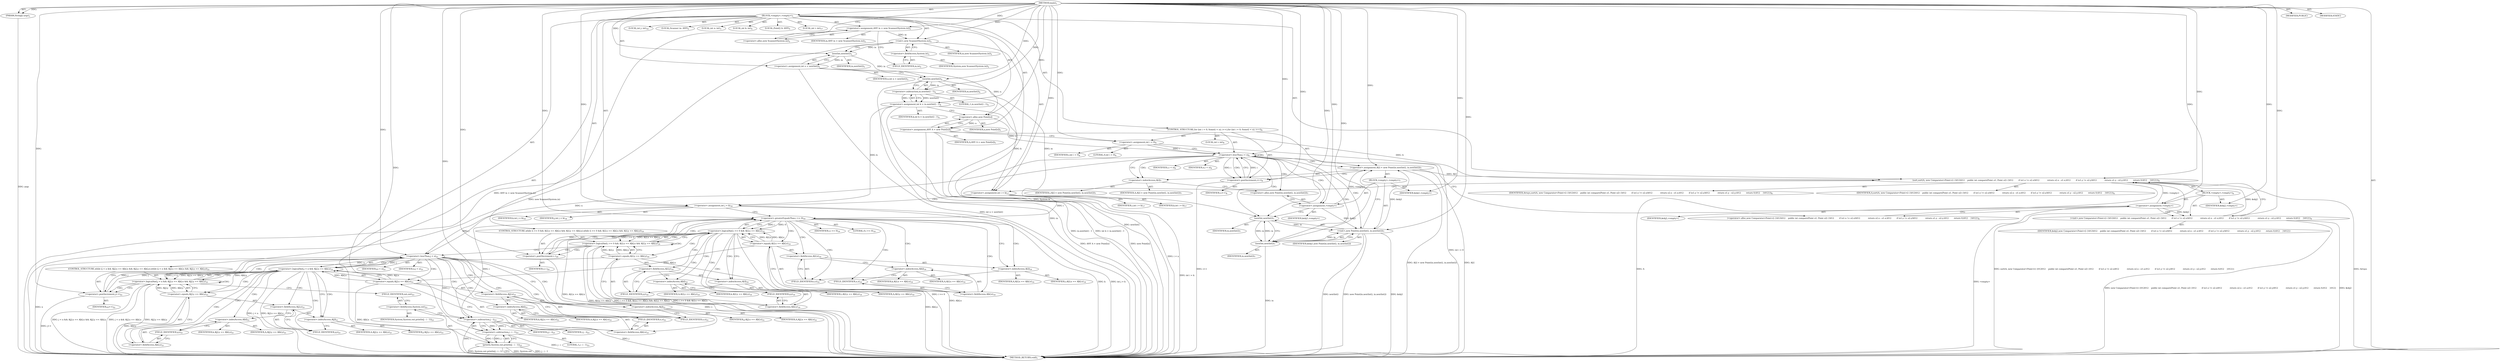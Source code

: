 digraph "main" {  
"19" [label = <(METHOD,main)<SUB>1</SUB>> ]
"20" [label = <(PARAM,String[] args)<SUB>1</SUB>> ]
"21" [label = <(BLOCK,&lt;empty&gt;,&lt;empty&gt;)<SUB>1</SUB>> ]
"4" [label = <(LOCAL,Scanner in: ANY)<SUB>2</SUB>> ]
"22" [label = <(&lt;operator&gt;.assignment,ANY in = new Scanner(System.in))<SUB>2</SUB>> ]
"23" [label = <(IDENTIFIER,in,ANY in = new Scanner(System.in))<SUB>2</SUB>> ]
"24" [label = <(&lt;operator&gt;.alloc,new Scanner(System.in))<SUB>2</SUB>> ]
"25" [label = <(&lt;init&gt;,new Scanner(System.in))<SUB>2</SUB>> ]
"3" [label = <(IDENTIFIER,in,new Scanner(System.in))<SUB>2</SUB>> ]
"26" [label = <(&lt;operator&gt;.fieldAccess,System.in)<SUB>2</SUB>> ]
"27" [label = <(IDENTIFIER,System,new Scanner(System.in))<SUB>2</SUB>> ]
"28" [label = <(FIELD_IDENTIFIER,in,in)<SUB>2</SUB>> ]
"29" [label = <(LOCAL,int n: int)<SUB>3</SUB>> ]
"30" [label = <(&lt;operator&gt;.assignment,int n = nextInt())<SUB>3</SUB>> ]
"31" [label = <(IDENTIFIER,n,int n = nextInt())<SUB>3</SUB>> ]
"32" [label = <(nextInt,nextInt())<SUB>3</SUB>> ]
"33" [label = <(IDENTIFIER,in,nextInt())<SUB>3</SUB>> ]
"34" [label = <(LOCAL,int k: int)<SUB>4</SUB>> ]
"35" [label = <(&lt;operator&gt;.assignment,int k = in.nextInt() - 1)<SUB>4</SUB>> ]
"36" [label = <(IDENTIFIER,k,int k = in.nextInt() - 1)<SUB>4</SUB>> ]
"37" [label = <(&lt;operator&gt;.subtraction,in.nextInt() - 1)<SUB>4</SUB>> ]
"38" [label = <(nextInt,nextInt())<SUB>4</SUB>> ]
"39" [label = <(IDENTIFIER,in,nextInt())<SUB>4</SUB>> ]
"40" [label = <(LITERAL,1,in.nextInt() - 1)<SUB>4</SUB>> ]
"41" [label = <(LOCAL,Point[] A: ANY)<SUB>5</SUB>> ]
"42" [label = <(&lt;operator&gt;.assignment,ANY A = new Point[n])<SUB>5</SUB>> ]
"43" [label = <(IDENTIFIER,A,ANY A = new Point[n])<SUB>5</SUB>> ]
"44" [label = <(&lt;operator&gt;.alloc,new Point[n])> ]
"45" [label = <(IDENTIFIER,n,new Point[n])<SUB>5</SUB>> ]
"46" [label = <(CONTROL_STRUCTURE,for (int i = 0; Some(i &lt; n); i++),for (int i = 0; Some(i &lt; n); i++))<SUB>6</SUB>> ]
"47" [label = <(LOCAL,int i: int)<SUB>6</SUB>> ]
"48" [label = <(&lt;operator&gt;.assignment,int i = 0)<SUB>6</SUB>> ]
"49" [label = <(IDENTIFIER,i,int i = 0)<SUB>6</SUB>> ]
"50" [label = <(LITERAL,0,int i = 0)<SUB>6</SUB>> ]
"51" [label = <(&lt;operator&gt;.lessThan,i &lt; n)<SUB>6</SUB>> ]
"52" [label = <(IDENTIFIER,i,i &lt; n)<SUB>6</SUB>> ]
"53" [label = <(IDENTIFIER,n,i &lt; n)<SUB>6</SUB>> ]
"54" [label = <(&lt;operator&gt;.postIncrement,i++)<SUB>6</SUB>> ]
"55" [label = <(IDENTIFIER,i,i++)<SUB>6</SUB>> ]
"56" [label = <(&lt;operator&gt;.assignment,A[i] = new Point(in.nextInt(), in.nextInt()))<SUB>7</SUB>> ]
"57" [label = <(&lt;operator&gt;.indexAccess,A[i])<SUB>7</SUB>> ]
"58" [label = <(IDENTIFIER,A,A[i] = new Point(in.nextInt(), in.nextInt()))<SUB>7</SUB>> ]
"59" [label = <(IDENTIFIER,i,A[i] = new Point(in.nextInt(), in.nextInt()))<SUB>7</SUB>> ]
"60" [label = <(BLOCK,&lt;empty&gt;,&lt;empty&gt;)<SUB>7</SUB>> ]
"61" [label = <(&lt;operator&gt;.assignment,&lt;empty&gt;)> ]
"62" [label = <(IDENTIFIER,$obj1,&lt;empty&gt;)> ]
"63" [label = <(&lt;operator&gt;.alloc,new Point(in.nextInt(), in.nextInt()))<SUB>7</SUB>> ]
"64" [label = <(&lt;init&gt;,new Point(in.nextInt(), in.nextInt()))<SUB>7</SUB>> ]
"65" [label = <(IDENTIFIER,$obj1,new Point(in.nextInt(), in.nextInt()))> ]
"66" [label = <(nextInt,nextInt())<SUB>7</SUB>> ]
"67" [label = <(IDENTIFIER,in,nextInt())<SUB>7</SUB>> ]
"68" [label = <(nextInt,nextInt())<SUB>7</SUB>> ]
"69" [label = <(IDENTIFIER,in,nextInt())<SUB>7</SUB>> ]
"70" [label = <(IDENTIFIER,$obj1,&lt;empty&gt;)> ]
"71" [label = <(sort,sort(A, new Comparator&lt;Point&gt;() {\012\012    public int compare(Point o1, Point o2) {\012        if (o1.x != o2.x)\012            return o2.x - o1.x;\012        if (o1.y != o2.y)\012            return o1.y - o2.y;\012        return 0;\012    }\012}))<SUB>8</SUB>> ]
"72" [label = <(IDENTIFIER,Arrays,sort(A, new Comparator&lt;Point&gt;() {\012\012    public int compare(Point o1, Point o2) {\012        if (o1.x != o2.x)\012            return o2.x - o1.x;\012        if (o1.y != o2.y)\012            return o1.y - o2.y;\012        return 0;\012    }\012}))<SUB>8</SUB>> ]
"73" [label = <(IDENTIFIER,A,sort(A, new Comparator&lt;Point&gt;() {\012\012    public int compare(Point o1, Point o2) {\012        if (o1.x != o2.x)\012            return o2.x - o1.x;\012        if (o1.y != o2.y)\012            return o1.y - o2.y;\012        return 0;\012    }\012}))<SUB>8</SUB>> ]
"74" [label = <(BLOCK,&lt;empty&gt;,&lt;empty&gt;)<SUB>8</SUB>> ]
"75" [label = <(&lt;operator&gt;.assignment,&lt;empty&gt;)> ]
"76" [label = <(IDENTIFIER,$obj2,&lt;empty&gt;)> ]
"77" [label = <(&lt;operator&gt;.alloc,new Comparator&lt;Point&gt;() {\012\012    public int compare(Point o1, Point o2) {\012        if (o1.x != o2.x)\012            return o2.x - o1.x;\012        if (o1.y != o2.y)\012            return o1.y - o2.y;\012        return 0;\012    }\012})<SUB>8</SUB>> ]
"78" [label = <(&lt;init&gt;,new Comparator&lt;Point&gt;() {\012\012    public int compare(Point o1, Point o2) {\012        if (o1.x != o2.x)\012            return o2.x - o1.x;\012        if (o1.y != o2.y)\012            return o1.y - o2.y;\012        return 0;\012    }\012})<SUB>8</SUB>> ]
"79" [label = <(IDENTIFIER,$obj2,new Comparator&lt;Point&gt;() {\012\012    public int compare(Point o1, Point o2) {\012        if (o1.x != o2.x)\012            return o2.x - o1.x;\012        if (o1.y != o2.y)\012            return o1.y - o2.y;\012        return 0;\012    }\012})> ]
"80" [label = <(IDENTIFIER,$obj2,&lt;empty&gt;)> ]
"81" [label = <(LOCAL,int i: int)<SUB>17</SUB>> ]
"82" [label = <(&lt;operator&gt;.assignment,int i = k)<SUB>17</SUB>> ]
"83" [label = <(IDENTIFIER,i,int i = k)<SUB>17</SUB>> ]
"84" [label = <(IDENTIFIER,k,int i = k)<SUB>17</SUB>> ]
"85" [label = <(LOCAL,int j: int)<SUB>18</SUB>> ]
"86" [label = <(&lt;operator&gt;.assignment,int j = k)<SUB>18</SUB>> ]
"87" [label = <(IDENTIFIER,j,int j = k)<SUB>18</SUB>> ]
"88" [label = <(IDENTIFIER,k,int j = k)<SUB>18</SUB>> ]
"89" [label = <(CONTROL_STRUCTURE,while (i &gt;= 0 &amp;&amp; A[i].x == A[k].x &amp;&amp; A[i].y == A[k].y),while (i &gt;= 0 &amp;&amp; A[i].x == A[k].x &amp;&amp; A[i].y == A[k].y))<SUB>19</SUB>> ]
"90" [label = <(&lt;operator&gt;.logicalAnd,i &gt;= 0 &amp;&amp; A[i].x == A[k].x &amp;&amp; A[i].y == A[k].y)<SUB>19</SUB>> ]
"91" [label = <(&lt;operator&gt;.logicalAnd,i &gt;= 0 &amp;&amp; A[i].x == A[k].x)<SUB>19</SUB>> ]
"92" [label = <(&lt;operator&gt;.greaterEqualsThan,i &gt;= 0)<SUB>19</SUB>> ]
"93" [label = <(IDENTIFIER,i,i &gt;= 0)<SUB>19</SUB>> ]
"94" [label = <(LITERAL,0,i &gt;= 0)<SUB>19</SUB>> ]
"95" [label = <(&lt;operator&gt;.equals,A[i].x == A[k].x)<SUB>19</SUB>> ]
"96" [label = <(&lt;operator&gt;.fieldAccess,A[i].x)<SUB>19</SUB>> ]
"97" [label = <(&lt;operator&gt;.indexAccess,A[i])<SUB>19</SUB>> ]
"98" [label = <(IDENTIFIER,A,A[i].x == A[k].x)<SUB>19</SUB>> ]
"99" [label = <(IDENTIFIER,i,A[i].x == A[k].x)<SUB>19</SUB>> ]
"100" [label = <(FIELD_IDENTIFIER,x,x)<SUB>19</SUB>> ]
"101" [label = <(&lt;operator&gt;.fieldAccess,A[k].x)<SUB>19</SUB>> ]
"102" [label = <(&lt;operator&gt;.indexAccess,A[k])<SUB>19</SUB>> ]
"103" [label = <(IDENTIFIER,A,A[i].x == A[k].x)<SUB>19</SUB>> ]
"104" [label = <(IDENTIFIER,k,A[i].x == A[k].x)<SUB>19</SUB>> ]
"105" [label = <(FIELD_IDENTIFIER,x,x)<SUB>19</SUB>> ]
"106" [label = <(&lt;operator&gt;.equals,A[i].y == A[k].y)<SUB>19</SUB>> ]
"107" [label = <(&lt;operator&gt;.fieldAccess,A[i].y)<SUB>19</SUB>> ]
"108" [label = <(&lt;operator&gt;.indexAccess,A[i])<SUB>19</SUB>> ]
"109" [label = <(IDENTIFIER,A,A[i].y == A[k].y)<SUB>19</SUB>> ]
"110" [label = <(IDENTIFIER,i,A[i].y == A[k].y)<SUB>19</SUB>> ]
"111" [label = <(FIELD_IDENTIFIER,y,y)<SUB>19</SUB>> ]
"112" [label = <(&lt;operator&gt;.fieldAccess,A[k].y)<SUB>19</SUB>> ]
"113" [label = <(&lt;operator&gt;.indexAccess,A[k])<SUB>19</SUB>> ]
"114" [label = <(IDENTIFIER,A,A[i].y == A[k].y)<SUB>19</SUB>> ]
"115" [label = <(IDENTIFIER,k,A[i].y == A[k].y)<SUB>19</SUB>> ]
"116" [label = <(FIELD_IDENTIFIER,y,y)<SUB>19</SUB>> ]
"117" [label = <(&lt;operator&gt;.postDecrement,i--)<SUB>20</SUB>> ]
"118" [label = <(IDENTIFIER,i,i--)<SUB>20</SUB>> ]
"119" [label = <(CONTROL_STRUCTURE,while (j &lt; n &amp;&amp; A[j].x == A[k].x &amp;&amp; A[j].y == A[k].y),while (j &lt; n &amp;&amp; A[j].x == A[k].x &amp;&amp; A[j].y == A[k].y))<SUB>21</SUB>> ]
"120" [label = <(&lt;operator&gt;.logicalAnd,j &lt; n &amp;&amp; A[j].x == A[k].x &amp;&amp; A[j].y == A[k].y)<SUB>21</SUB>> ]
"121" [label = <(&lt;operator&gt;.logicalAnd,j &lt; n &amp;&amp; A[j].x == A[k].x)<SUB>21</SUB>> ]
"122" [label = <(&lt;operator&gt;.lessThan,j &lt; n)<SUB>21</SUB>> ]
"123" [label = <(IDENTIFIER,j,j &lt; n)<SUB>21</SUB>> ]
"124" [label = <(IDENTIFIER,n,j &lt; n)<SUB>21</SUB>> ]
"125" [label = <(&lt;operator&gt;.equals,A[j].x == A[k].x)<SUB>21</SUB>> ]
"126" [label = <(&lt;operator&gt;.fieldAccess,A[j].x)<SUB>21</SUB>> ]
"127" [label = <(&lt;operator&gt;.indexAccess,A[j])<SUB>21</SUB>> ]
"128" [label = <(IDENTIFIER,A,A[j].x == A[k].x)<SUB>21</SUB>> ]
"129" [label = <(IDENTIFIER,j,A[j].x == A[k].x)<SUB>21</SUB>> ]
"130" [label = <(FIELD_IDENTIFIER,x,x)<SUB>21</SUB>> ]
"131" [label = <(&lt;operator&gt;.fieldAccess,A[k].x)<SUB>21</SUB>> ]
"132" [label = <(&lt;operator&gt;.indexAccess,A[k])<SUB>21</SUB>> ]
"133" [label = <(IDENTIFIER,A,A[j].x == A[k].x)<SUB>21</SUB>> ]
"134" [label = <(IDENTIFIER,k,A[j].x == A[k].x)<SUB>21</SUB>> ]
"135" [label = <(FIELD_IDENTIFIER,x,x)<SUB>21</SUB>> ]
"136" [label = <(&lt;operator&gt;.equals,A[j].y == A[k].y)<SUB>21</SUB>> ]
"137" [label = <(&lt;operator&gt;.fieldAccess,A[j].y)<SUB>21</SUB>> ]
"138" [label = <(&lt;operator&gt;.indexAccess,A[j])<SUB>21</SUB>> ]
"139" [label = <(IDENTIFIER,A,A[j].y == A[k].y)<SUB>21</SUB>> ]
"140" [label = <(IDENTIFIER,j,A[j].y == A[k].y)<SUB>21</SUB>> ]
"141" [label = <(FIELD_IDENTIFIER,y,y)<SUB>21</SUB>> ]
"142" [label = <(&lt;operator&gt;.fieldAccess,A[k].y)<SUB>21</SUB>> ]
"143" [label = <(&lt;operator&gt;.indexAccess,A[k])<SUB>21</SUB>> ]
"144" [label = <(IDENTIFIER,A,A[j].y == A[k].y)<SUB>21</SUB>> ]
"145" [label = <(IDENTIFIER,k,A[j].y == A[k].y)<SUB>21</SUB>> ]
"146" [label = <(FIELD_IDENTIFIER,y,y)<SUB>21</SUB>> ]
"147" [label = <(&lt;operator&gt;.postIncrement,j++)<SUB>22</SUB>> ]
"148" [label = <(IDENTIFIER,j,j++)<SUB>22</SUB>> ]
"149" [label = <(println,System.out.println(j - i - 1))<SUB>23</SUB>> ]
"150" [label = <(&lt;operator&gt;.fieldAccess,System.out)<SUB>23</SUB>> ]
"151" [label = <(IDENTIFIER,System,System.out.println(j - i - 1))<SUB>23</SUB>> ]
"152" [label = <(FIELD_IDENTIFIER,out,out)<SUB>23</SUB>> ]
"153" [label = <(&lt;operator&gt;.subtraction,j - i - 1)<SUB>23</SUB>> ]
"154" [label = <(&lt;operator&gt;.subtraction,j - i)<SUB>23</SUB>> ]
"155" [label = <(IDENTIFIER,j,j - i)<SUB>23</SUB>> ]
"156" [label = <(IDENTIFIER,i,j - i)<SUB>23</SUB>> ]
"157" [label = <(LITERAL,1,j - i - 1)<SUB>23</SUB>> ]
"158" [label = <(MODIFIER,PUBLIC)> ]
"159" [label = <(MODIFIER,STATIC)> ]
"160" [label = <(METHOD_RETURN,void)<SUB>1</SUB>> ]
  "19" -> "20"  [ label = "AST: "] 
  "19" -> "21"  [ label = "AST: "] 
  "19" -> "158"  [ label = "AST: "] 
  "19" -> "159"  [ label = "AST: "] 
  "19" -> "160"  [ label = "AST: "] 
  "21" -> "4"  [ label = "AST: "] 
  "21" -> "22"  [ label = "AST: "] 
  "21" -> "25"  [ label = "AST: "] 
  "21" -> "29"  [ label = "AST: "] 
  "21" -> "30"  [ label = "AST: "] 
  "21" -> "34"  [ label = "AST: "] 
  "21" -> "35"  [ label = "AST: "] 
  "21" -> "41"  [ label = "AST: "] 
  "21" -> "42"  [ label = "AST: "] 
  "21" -> "46"  [ label = "AST: "] 
  "21" -> "71"  [ label = "AST: "] 
  "21" -> "81"  [ label = "AST: "] 
  "21" -> "82"  [ label = "AST: "] 
  "21" -> "85"  [ label = "AST: "] 
  "21" -> "86"  [ label = "AST: "] 
  "21" -> "89"  [ label = "AST: "] 
  "21" -> "119"  [ label = "AST: "] 
  "21" -> "149"  [ label = "AST: "] 
  "22" -> "23"  [ label = "AST: "] 
  "22" -> "24"  [ label = "AST: "] 
  "25" -> "3"  [ label = "AST: "] 
  "25" -> "26"  [ label = "AST: "] 
  "26" -> "27"  [ label = "AST: "] 
  "26" -> "28"  [ label = "AST: "] 
  "30" -> "31"  [ label = "AST: "] 
  "30" -> "32"  [ label = "AST: "] 
  "32" -> "33"  [ label = "AST: "] 
  "35" -> "36"  [ label = "AST: "] 
  "35" -> "37"  [ label = "AST: "] 
  "37" -> "38"  [ label = "AST: "] 
  "37" -> "40"  [ label = "AST: "] 
  "38" -> "39"  [ label = "AST: "] 
  "42" -> "43"  [ label = "AST: "] 
  "42" -> "44"  [ label = "AST: "] 
  "44" -> "45"  [ label = "AST: "] 
  "46" -> "47"  [ label = "AST: "] 
  "46" -> "48"  [ label = "AST: "] 
  "46" -> "51"  [ label = "AST: "] 
  "46" -> "54"  [ label = "AST: "] 
  "46" -> "56"  [ label = "AST: "] 
  "48" -> "49"  [ label = "AST: "] 
  "48" -> "50"  [ label = "AST: "] 
  "51" -> "52"  [ label = "AST: "] 
  "51" -> "53"  [ label = "AST: "] 
  "54" -> "55"  [ label = "AST: "] 
  "56" -> "57"  [ label = "AST: "] 
  "56" -> "60"  [ label = "AST: "] 
  "57" -> "58"  [ label = "AST: "] 
  "57" -> "59"  [ label = "AST: "] 
  "60" -> "61"  [ label = "AST: "] 
  "60" -> "64"  [ label = "AST: "] 
  "60" -> "70"  [ label = "AST: "] 
  "61" -> "62"  [ label = "AST: "] 
  "61" -> "63"  [ label = "AST: "] 
  "64" -> "65"  [ label = "AST: "] 
  "64" -> "66"  [ label = "AST: "] 
  "64" -> "68"  [ label = "AST: "] 
  "66" -> "67"  [ label = "AST: "] 
  "68" -> "69"  [ label = "AST: "] 
  "71" -> "72"  [ label = "AST: "] 
  "71" -> "73"  [ label = "AST: "] 
  "71" -> "74"  [ label = "AST: "] 
  "74" -> "75"  [ label = "AST: "] 
  "74" -> "78"  [ label = "AST: "] 
  "74" -> "80"  [ label = "AST: "] 
  "75" -> "76"  [ label = "AST: "] 
  "75" -> "77"  [ label = "AST: "] 
  "78" -> "79"  [ label = "AST: "] 
  "82" -> "83"  [ label = "AST: "] 
  "82" -> "84"  [ label = "AST: "] 
  "86" -> "87"  [ label = "AST: "] 
  "86" -> "88"  [ label = "AST: "] 
  "89" -> "90"  [ label = "AST: "] 
  "89" -> "117"  [ label = "AST: "] 
  "90" -> "91"  [ label = "AST: "] 
  "90" -> "106"  [ label = "AST: "] 
  "91" -> "92"  [ label = "AST: "] 
  "91" -> "95"  [ label = "AST: "] 
  "92" -> "93"  [ label = "AST: "] 
  "92" -> "94"  [ label = "AST: "] 
  "95" -> "96"  [ label = "AST: "] 
  "95" -> "101"  [ label = "AST: "] 
  "96" -> "97"  [ label = "AST: "] 
  "96" -> "100"  [ label = "AST: "] 
  "97" -> "98"  [ label = "AST: "] 
  "97" -> "99"  [ label = "AST: "] 
  "101" -> "102"  [ label = "AST: "] 
  "101" -> "105"  [ label = "AST: "] 
  "102" -> "103"  [ label = "AST: "] 
  "102" -> "104"  [ label = "AST: "] 
  "106" -> "107"  [ label = "AST: "] 
  "106" -> "112"  [ label = "AST: "] 
  "107" -> "108"  [ label = "AST: "] 
  "107" -> "111"  [ label = "AST: "] 
  "108" -> "109"  [ label = "AST: "] 
  "108" -> "110"  [ label = "AST: "] 
  "112" -> "113"  [ label = "AST: "] 
  "112" -> "116"  [ label = "AST: "] 
  "113" -> "114"  [ label = "AST: "] 
  "113" -> "115"  [ label = "AST: "] 
  "117" -> "118"  [ label = "AST: "] 
  "119" -> "120"  [ label = "AST: "] 
  "119" -> "147"  [ label = "AST: "] 
  "120" -> "121"  [ label = "AST: "] 
  "120" -> "136"  [ label = "AST: "] 
  "121" -> "122"  [ label = "AST: "] 
  "121" -> "125"  [ label = "AST: "] 
  "122" -> "123"  [ label = "AST: "] 
  "122" -> "124"  [ label = "AST: "] 
  "125" -> "126"  [ label = "AST: "] 
  "125" -> "131"  [ label = "AST: "] 
  "126" -> "127"  [ label = "AST: "] 
  "126" -> "130"  [ label = "AST: "] 
  "127" -> "128"  [ label = "AST: "] 
  "127" -> "129"  [ label = "AST: "] 
  "131" -> "132"  [ label = "AST: "] 
  "131" -> "135"  [ label = "AST: "] 
  "132" -> "133"  [ label = "AST: "] 
  "132" -> "134"  [ label = "AST: "] 
  "136" -> "137"  [ label = "AST: "] 
  "136" -> "142"  [ label = "AST: "] 
  "137" -> "138"  [ label = "AST: "] 
  "137" -> "141"  [ label = "AST: "] 
  "138" -> "139"  [ label = "AST: "] 
  "138" -> "140"  [ label = "AST: "] 
  "142" -> "143"  [ label = "AST: "] 
  "142" -> "146"  [ label = "AST: "] 
  "143" -> "144"  [ label = "AST: "] 
  "143" -> "145"  [ label = "AST: "] 
  "147" -> "148"  [ label = "AST: "] 
  "149" -> "150"  [ label = "AST: "] 
  "149" -> "153"  [ label = "AST: "] 
  "150" -> "151"  [ label = "AST: "] 
  "150" -> "152"  [ label = "AST: "] 
  "153" -> "154"  [ label = "AST: "] 
  "153" -> "157"  [ label = "AST: "] 
  "154" -> "155"  [ label = "AST: "] 
  "154" -> "156"  [ label = "AST: "] 
  "22" -> "28"  [ label = "CFG: "] 
  "25" -> "32"  [ label = "CFG: "] 
  "30" -> "38"  [ label = "CFG: "] 
  "35" -> "44"  [ label = "CFG: "] 
  "42" -> "48"  [ label = "CFG: "] 
  "71" -> "82"  [ label = "CFG: "] 
  "82" -> "86"  [ label = "CFG: "] 
  "86" -> "92"  [ label = "CFG: "] 
  "149" -> "160"  [ label = "CFG: "] 
  "24" -> "22"  [ label = "CFG: "] 
  "26" -> "25"  [ label = "CFG: "] 
  "32" -> "30"  [ label = "CFG: "] 
  "37" -> "35"  [ label = "CFG: "] 
  "44" -> "42"  [ label = "CFG: "] 
  "48" -> "51"  [ label = "CFG: "] 
  "51" -> "57"  [ label = "CFG: "] 
  "51" -> "77"  [ label = "CFG: "] 
  "54" -> "51"  [ label = "CFG: "] 
  "56" -> "54"  [ label = "CFG: "] 
  "90" -> "117"  [ label = "CFG: "] 
  "90" -> "122"  [ label = "CFG: "] 
  "117" -> "92"  [ label = "CFG: "] 
  "120" -> "147"  [ label = "CFG: "] 
  "120" -> "152"  [ label = "CFG: "] 
  "147" -> "122"  [ label = "CFG: "] 
  "150" -> "154"  [ label = "CFG: "] 
  "153" -> "149"  [ label = "CFG: "] 
  "28" -> "26"  [ label = "CFG: "] 
  "38" -> "37"  [ label = "CFG: "] 
  "57" -> "63"  [ label = "CFG: "] 
  "75" -> "78"  [ label = "CFG: "] 
  "78" -> "71"  [ label = "CFG: "] 
  "91" -> "90"  [ label = "CFG: "] 
  "91" -> "108"  [ label = "CFG: "] 
  "106" -> "90"  [ label = "CFG: "] 
  "121" -> "120"  [ label = "CFG: "] 
  "121" -> "138"  [ label = "CFG: "] 
  "136" -> "120"  [ label = "CFG: "] 
  "152" -> "150"  [ label = "CFG: "] 
  "154" -> "153"  [ label = "CFG: "] 
  "61" -> "66"  [ label = "CFG: "] 
  "64" -> "56"  [ label = "CFG: "] 
  "77" -> "75"  [ label = "CFG: "] 
  "92" -> "91"  [ label = "CFG: "] 
  "92" -> "97"  [ label = "CFG: "] 
  "95" -> "91"  [ label = "CFG: "] 
  "107" -> "113"  [ label = "CFG: "] 
  "112" -> "106"  [ label = "CFG: "] 
  "122" -> "121"  [ label = "CFG: "] 
  "122" -> "127"  [ label = "CFG: "] 
  "125" -> "121"  [ label = "CFG: "] 
  "137" -> "143"  [ label = "CFG: "] 
  "142" -> "136"  [ label = "CFG: "] 
  "63" -> "61"  [ label = "CFG: "] 
  "66" -> "68"  [ label = "CFG: "] 
  "68" -> "64"  [ label = "CFG: "] 
  "96" -> "102"  [ label = "CFG: "] 
  "101" -> "95"  [ label = "CFG: "] 
  "108" -> "111"  [ label = "CFG: "] 
  "111" -> "107"  [ label = "CFG: "] 
  "113" -> "116"  [ label = "CFG: "] 
  "116" -> "112"  [ label = "CFG: "] 
  "126" -> "132"  [ label = "CFG: "] 
  "131" -> "125"  [ label = "CFG: "] 
  "138" -> "141"  [ label = "CFG: "] 
  "141" -> "137"  [ label = "CFG: "] 
  "143" -> "146"  [ label = "CFG: "] 
  "146" -> "142"  [ label = "CFG: "] 
  "97" -> "100"  [ label = "CFG: "] 
  "100" -> "96"  [ label = "CFG: "] 
  "102" -> "105"  [ label = "CFG: "] 
  "105" -> "101"  [ label = "CFG: "] 
  "127" -> "130"  [ label = "CFG: "] 
  "130" -> "126"  [ label = "CFG: "] 
  "132" -> "135"  [ label = "CFG: "] 
  "135" -> "131"  [ label = "CFG: "] 
  "19" -> "24"  [ label = "CFG: "] 
  "20" -> "160"  [ label = "DDG: args"] 
  "22" -> "160"  [ label = "DDG: ANY in = new Scanner(System.in)"] 
  "25" -> "160"  [ label = "DDG: System.in"] 
  "25" -> "160"  [ label = "DDG: new Scanner(System.in)"] 
  "30" -> "160"  [ label = "DDG: int n = nextInt()"] 
  "38" -> "160"  [ label = "DDG: in"] 
  "37" -> "160"  [ label = "DDG: nextInt()"] 
  "35" -> "160"  [ label = "DDG: in.nextInt() - 1"] 
  "35" -> "160"  [ label = "DDG: int k = in.nextInt() - 1"] 
  "42" -> "160"  [ label = "DDG: new Point[n]"] 
  "42" -> "160"  [ label = "DDG: ANY A = new Point[n]"] 
  "48" -> "160"  [ label = "DDG: int i = 0"] 
  "51" -> "160"  [ label = "DDG: i &lt; n"] 
  "71" -> "160"  [ label = "DDG: A"] 
  "75" -> "160"  [ label = "DDG: &lt;empty&gt;"] 
  "78" -> "160"  [ label = "DDG: $obj2"] 
  "78" -> "160"  [ label = "DDG: new Comparator&lt;Point&gt;() {\012\012    public int compare(Point o1, Point o2) {\012        if (o1.x != o2.x)\012            return o2.x - o1.x;\012        if (o1.y != o2.y)\012            return o1.y - o2.y;\012        return 0;\012    }\012}"] 
  "71" -> "160"  [ label = "DDG: sort(A, new Comparator&lt;Point&gt;() {\012\012    public int compare(Point o1, Point o2) {\012        if (o1.x != o2.x)\012            return o2.x - o1.x;\012        if (o1.y != o2.y)\012            return o1.y - o2.y;\012        return 0;\012    }\012})"] 
  "82" -> "160"  [ label = "DDG: int i = k"] 
  "86" -> "160"  [ label = "DDG: k"] 
  "86" -> "160"  [ label = "DDG: int j = k"] 
  "91" -> "160"  [ label = "DDG: i &gt;= 0"] 
  "95" -> "160"  [ label = "DDG: A[k].x"] 
  "91" -> "160"  [ label = "DDG: A[i].x == A[k].x"] 
  "90" -> "160"  [ label = "DDG: i &gt;= 0 &amp;&amp; A[i].x == A[k].x"] 
  "106" -> "160"  [ label = "DDG: A[k].y"] 
  "90" -> "160"  [ label = "DDG: A[i].y == A[k].y"] 
  "90" -> "160"  [ label = "DDG: i &gt;= 0 &amp;&amp; A[i].x == A[k].x &amp;&amp; A[i].y == A[k].y"] 
  "122" -> "160"  [ label = "DDG: n"] 
  "121" -> "160"  [ label = "DDG: j &lt; n"] 
  "125" -> "160"  [ label = "DDG: A[k].x"] 
  "121" -> "160"  [ label = "DDG: A[j].x == A[k].x"] 
  "120" -> "160"  [ label = "DDG: j &lt; n &amp;&amp; A[j].x == A[k].x"] 
  "136" -> "160"  [ label = "DDG: A[k].y"] 
  "120" -> "160"  [ label = "DDG: A[j].y == A[k].y"] 
  "120" -> "160"  [ label = "DDG: j &lt; n &amp;&amp; A[j].x == A[k].x &amp;&amp; A[j].y == A[k].y"] 
  "149" -> "160"  [ label = "DDG: System.out"] 
  "154" -> "160"  [ label = "DDG: j"] 
  "154" -> "160"  [ label = "DDG: i"] 
  "153" -> "160"  [ label = "DDG: j - i"] 
  "149" -> "160"  [ label = "DDG: j - i - 1"] 
  "149" -> "160"  [ label = "DDG: System.out.println(j - i - 1)"] 
  "147" -> "160"  [ label = "DDG: j++"] 
  "117" -> "160"  [ label = "DDG: i--"] 
  "56" -> "160"  [ label = "DDG: A[i]"] 
  "64" -> "160"  [ label = "DDG: $obj1"] 
  "64" -> "160"  [ label = "DDG: nextInt()"] 
  "68" -> "160"  [ label = "DDG: in"] 
  "64" -> "160"  [ label = "DDG: new Point(in.nextInt(), in.nextInt())"] 
  "56" -> "160"  [ label = "DDG: A[i] = new Point(in.nextInt(), in.nextInt())"] 
  "54" -> "160"  [ label = "DDG: i++"] 
  "71" -> "160"  [ label = "DDG: Arrays"] 
  "19" -> "20"  [ label = "DDG: "] 
  "19" -> "22"  [ label = "DDG: "] 
  "32" -> "30"  [ label = "DDG: in"] 
  "37" -> "35"  [ label = "DDG: nextInt()"] 
  "37" -> "35"  [ label = "DDG: 1"] 
  "44" -> "42"  [ label = "DDG: n"] 
  "35" -> "82"  [ label = "DDG: k"] 
  "19" -> "82"  [ label = "DDG: "] 
  "19" -> "86"  [ label = "DDG: "] 
  "35" -> "86"  [ label = "DDG: k"] 
  "22" -> "25"  [ label = "DDG: in"] 
  "19" -> "25"  [ label = "DDG: "] 
  "19" -> "48"  [ label = "DDG: "] 
  "61" -> "56"  [ label = "DDG: &lt;empty&gt;"] 
  "64" -> "56"  [ label = "DDG: $obj1"] 
  "19" -> "56"  [ label = "DDG: "] 
  "19" -> "71"  [ label = "DDG: "] 
  "42" -> "71"  [ label = "DDG: A"] 
  "56" -> "71"  [ label = "DDG: A[i]"] 
  "75" -> "71"  [ label = "DDG: &lt;empty&gt;"] 
  "78" -> "71"  [ label = "DDG: $obj2"] 
  "153" -> "149"  [ label = "DDG: j - i"] 
  "153" -> "149"  [ label = "DDG: 1"] 
  "25" -> "32"  [ label = "DDG: in"] 
  "19" -> "32"  [ label = "DDG: "] 
  "38" -> "37"  [ label = "DDG: in"] 
  "19" -> "37"  [ label = "DDG: "] 
  "30" -> "44"  [ label = "DDG: n"] 
  "19" -> "44"  [ label = "DDG: "] 
  "48" -> "51"  [ label = "DDG: i"] 
  "54" -> "51"  [ label = "DDG: i"] 
  "19" -> "51"  [ label = "DDG: "] 
  "44" -> "51"  [ label = "DDG: n"] 
  "51" -> "54"  [ label = "DDG: i"] 
  "19" -> "54"  [ label = "DDG: "] 
  "19" -> "75"  [ label = "DDG: "] 
  "19" -> "80"  [ label = "DDG: "] 
  "91" -> "90"  [ label = "DDG: i &gt;= 0"] 
  "91" -> "90"  [ label = "DDG: A[i].x == A[k].x"] 
  "106" -> "90"  [ label = "DDG: A[i].y"] 
  "106" -> "90"  [ label = "DDG: A[k].y"] 
  "92" -> "117"  [ label = "DDG: i"] 
  "19" -> "117"  [ label = "DDG: "] 
  "121" -> "120"  [ label = "DDG: j &lt; n"] 
  "121" -> "120"  [ label = "DDG: A[j].x == A[k].x"] 
  "136" -> "120"  [ label = "DDG: A[j].y"] 
  "136" -> "120"  [ label = "DDG: A[k].y"] 
  "122" -> "147"  [ label = "DDG: j"] 
  "19" -> "147"  [ label = "DDG: "] 
  "154" -> "153"  [ label = "DDG: j"] 
  "154" -> "153"  [ label = "DDG: i"] 
  "19" -> "153"  [ label = "DDG: "] 
  "32" -> "38"  [ label = "DDG: in"] 
  "19" -> "38"  [ label = "DDG: "] 
  "19" -> "61"  [ label = "DDG: "] 
  "19" -> "70"  [ label = "DDG: "] 
  "75" -> "78"  [ label = "DDG: $obj2"] 
  "19" -> "78"  [ label = "DDG: "] 
  "92" -> "91"  [ label = "DDG: i"] 
  "92" -> "91"  [ label = "DDG: 0"] 
  "95" -> "91"  [ label = "DDG: A[i].x"] 
  "95" -> "91"  [ label = "DDG: A[k].x"] 
  "122" -> "121"  [ label = "DDG: j"] 
  "122" -> "121"  [ label = "DDG: n"] 
  "125" -> "121"  [ label = "DDG: A[j].x"] 
  "125" -> "121"  [ label = "DDG: A[k].x"] 
  "106" -> "136"  [ label = "DDG: A[k].y"] 
  "122" -> "154"  [ label = "DDG: j"] 
  "19" -> "154"  [ label = "DDG: "] 
  "92" -> "154"  [ label = "DDG: i"] 
  "61" -> "64"  [ label = "DDG: $obj1"] 
  "19" -> "64"  [ label = "DDG: "] 
  "66" -> "64"  [ label = "DDG: in"] 
  "68" -> "64"  [ label = "DDG: in"] 
  "82" -> "92"  [ label = "DDG: i"] 
  "117" -> "92"  [ label = "DDG: i"] 
  "19" -> "92"  [ label = "DDG: "] 
  "86" -> "122"  [ label = "DDG: j"] 
  "147" -> "122"  [ label = "DDG: j"] 
  "19" -> "122"  [ label = "DDG: "] 
  "51" -> "122"  [ label = "DDG: n"] 
  "95" -> "125"  [ label = "DDG: A[k].x"] 
  "38" -> "66"  [ label = "DDG: in"] 
  "68" -> "66"  [ label = "DDG: in"] 
  "19" -> "66"  [ label = "DDG: "] 
  "66" -> "68"  [ label = "DDG: in"] 
  "19" -> "68"  [ label = "DDG: "] 
  "51" -> "68"  [ label = "CDG: "] 
  "51" -> "64"  [ label = "CDG: "] 
  "51" -> "51"  [ label = "CDG: "] 
  "51" -> "57"  [ label = "CDG: "] 
  "51" -> "66"  [ label = "CDG: "] 
  "51" -> "56"  [ label = "CDG: "] 
  "51" -> "54"  [ label = "CDG: "] 
  "51" -> "61"  [ label = "CDG: "] 
  "51" -> "63"  [ label = "CDG: "] 
  "90" -> "92"  [ label = "CDG: "] 
  "90" -> "91"  [ label = "CDG: "] 
  "90" -> "90"  [ label = "CDG: "] 
  "90" -> "117"  [ label = "CDG: "] 
  "120" -> "120"  [ label = "CDG: "] 
  "120" -> "122"  [ label = "CDG: "] 
  "120" -> "121"  [ label = "CDG: "] 
  "120" -> "147"  [ label = "CDG: "] 
  "91" -> "107"  [ label = "CDG: "] 
  "91" -> "113"  [ label = "CDG: "] 
  "91" -> "116"  [ label = "CDG: "] 
  "91" -> "106"  [ label = "CDG: "] 
  "91" -> "112"  [ label = "CDG: "] 
  "91" -> "108"  [ label = "CDG: "] 
  "91" -> "111"  [ label = "CDG: "] 
  "121" -> "141"  [ label = "CDG: "] 
  "121" -> "136"  [ label = "CDG: "] 
  "121" -> "146"  [ label = "CDG: "] 
  "121" -> "142"  [ label = "CDG: "] 
  "121" -> "138"  [ label = "CDG: "] 
  "121" -> "143"  [ label = "CDG: "] 
  "121" -> "137"  [ label = "CDG: "] 
  "92" -> "96"  [ label = "CDG: "] 
  "92" -> "102"  [ label = "CDG: "] 
  "92" -> "95"  [ label = "CDG: "] 
  "92" -> "97"  [ label = "CDG: "] 
  "92" -> "101"  [ label = "CDG: "] 
  "92" -> "105"  [ label = "CDG: "] 
  "92" -> "100"  [ label = "CDG: "] 
  "122" -> "131"  [ label = "CDG: "] 
  "122" -> "132"  [ label = "CDG: "] 
  "122" -> "126"  [ label = "CDG: "] 
  "122" -> "130"  [ label = "CDG: "] 
  "122" -> "135"  [ label = "CDG: "] 
  "122" -> "127"  [ label = "CDG: "] 
  "122" -> "125"  [ label = "CDG: "] 
}
